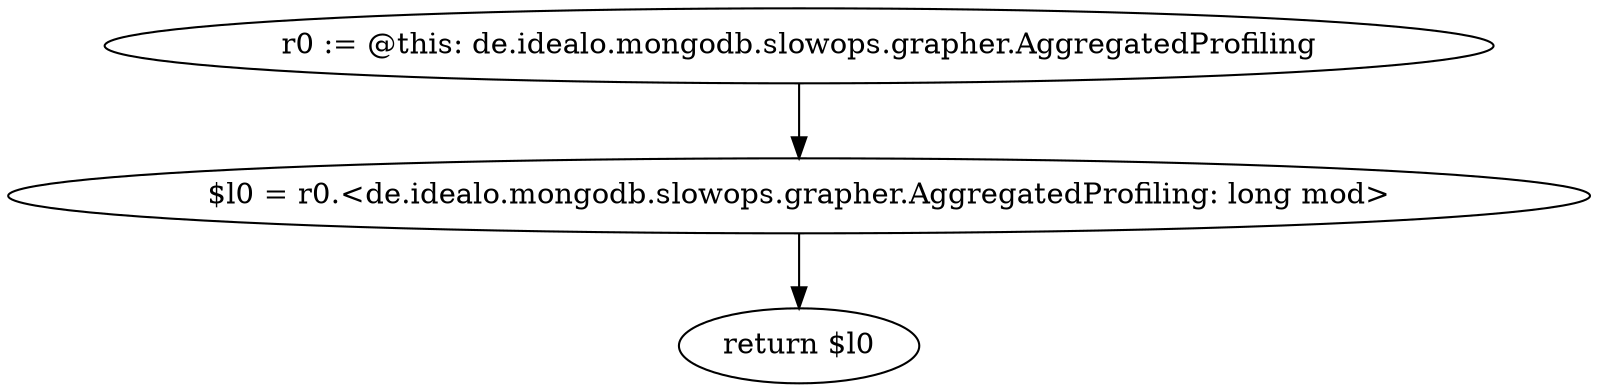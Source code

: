 digraph "unitGraph" {
    "r0 := @this: de.idealo.mongodb.slowops.grapher.AggregatedProfiling"
    "$l0 = r0.<de.idealo.mongodb.slowops.grapher.AggregatedProfiling: long mod>"
    "return $l0"
    "r0 := @this: de.idealo.mongodb.slowops.grapher.AggregatedProfiling"->"$l0 = r0.<de.idealo.mongodb.slowops.grapher.AggregatedProfiling: long mod>";
    "$l0 = r0.<de.idealo.mongodb.slowops.grapher.AggregatedProfiling: long mod>"->"return $l0";
}
